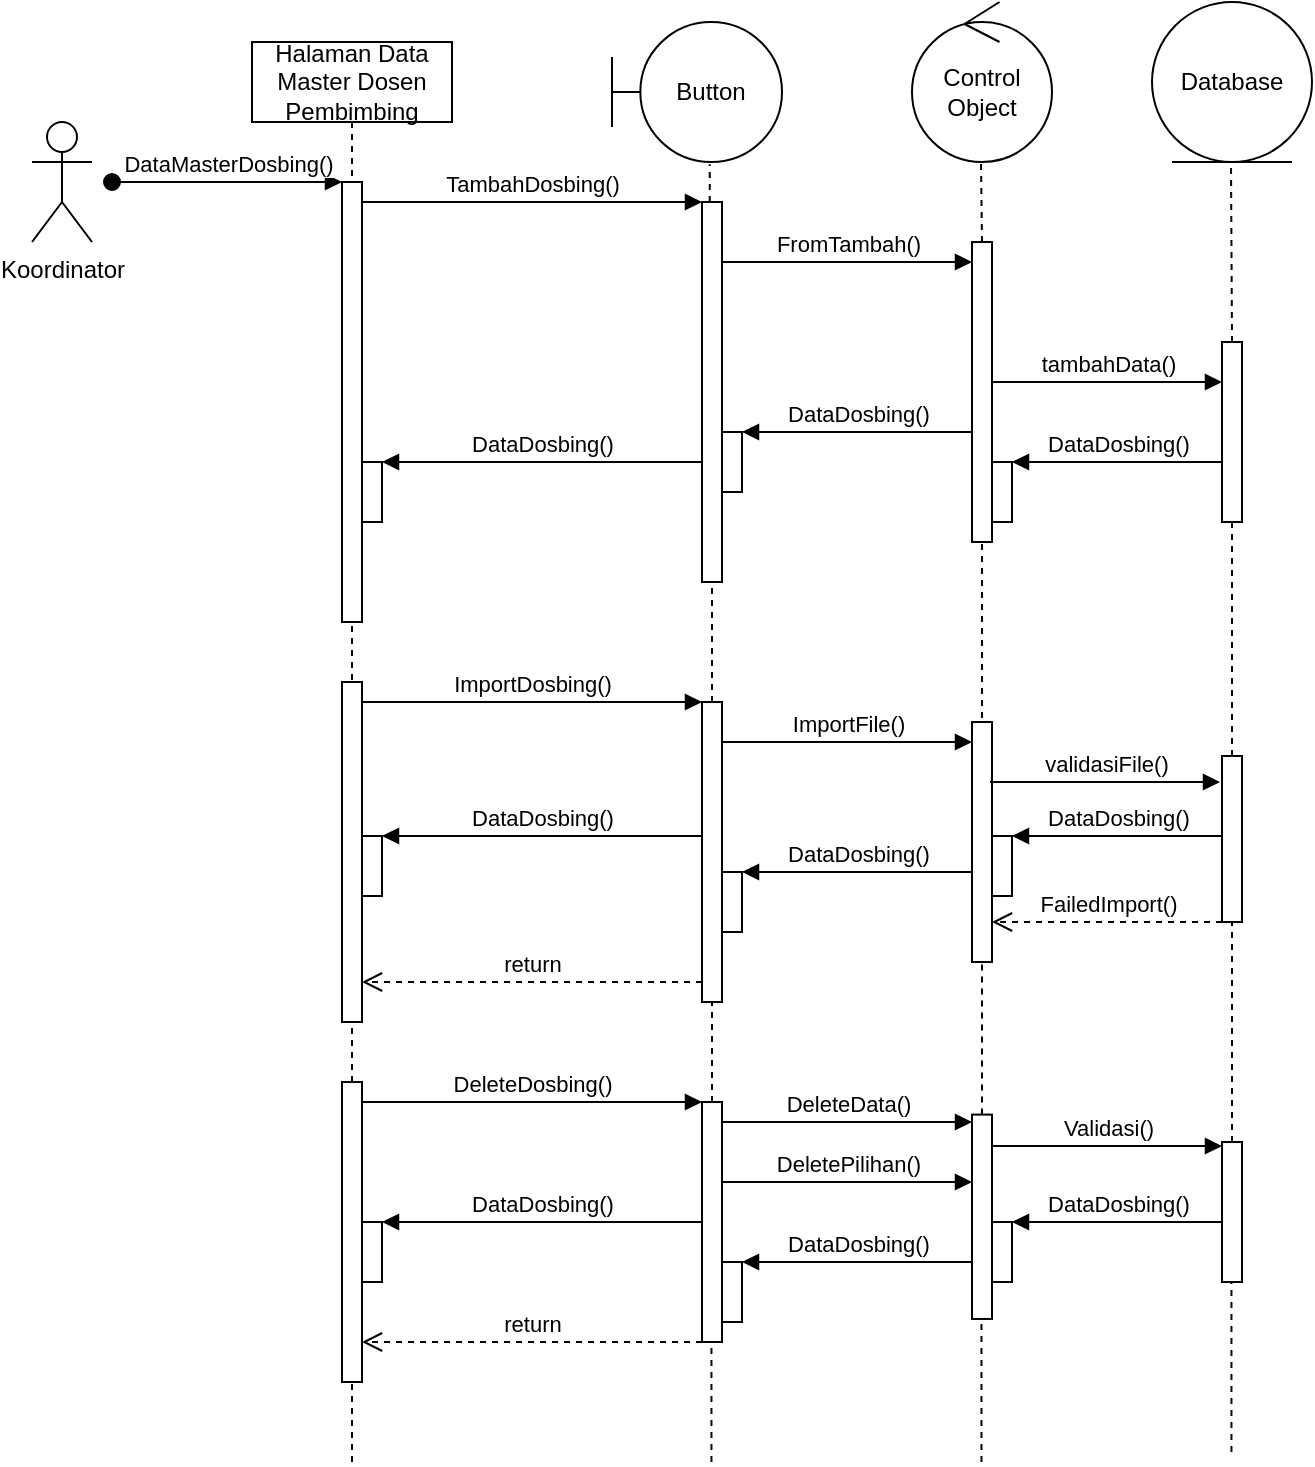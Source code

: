 <mxfile version="25.0.3">
  <diagram name="Page-1" id="VLG8_q0UeuUh3ziCszn1">
    <mxGraphModel dx="1050" dy="603" grid="1" gridSize="10" guides="1" tooltips="1" connect="1" arrows="1" fold="1" page="1" pageScale="1" pageWidth="850" pageHeight="1100" math="0" shadow="0">
      <root>
        <mxCell id="0" />
        <mxCell id="1" parent="0" />
        <mxCell id="RjdD8NQmotVLMzVAnKRM-1" value="Halaman Data Master Dosen Pembimbing" style="shape=umlLifeline;perimeter=lifelinePerimeter;whiteSpace=wrap;html=1;container=0;dropTarget=0;collapsible=0;recursiveResize=0;outlineConnect=0;portConstraint=eastwest;newEdgeStyle={&quot;edgeStyle&quot;:&quot;elbowEdgeStyle&quot;,&quot;elbow&quot;:&quot;vertical&quot;,&quot;curved&quot;:0,&quot;rounded&quot;:0};" parent="1" vertex="1">
          <mxGeometry x="215" y="170" width="100" height="370" as="geometry" />
        </mxCell>
        <mxCell id="RjdD8NQmotVLMzVAnKRM-2" value="" style="html=1;points=[];perimeter=orthogonalPerimeter;outlineConnect=0;targetShapes=umlLifeline;portConstraint=eastwest;newEdgeStyle={&quot;edgeStyle&quot;:&quot;elbowEdgeStyle&quot;,&quot;elbow&quot;:&quot;vertical&quot;,&quot;curved&quot;:0,&quot;rounded&quot;:0};" parent="RjdD8NQmotVLMzVAnKRM-1" vertex="1">
          <mxGeometry x="45" y="70" width="10" height="220" as="geometry" />
        </mxCell>
        <mxCell id="RjdD8NQmotVLMzVAnKRM-3" value="DataMasterDosbing()" style="html=1;verticalAlign=bottom;startArrow=oval;endArrow=block;startSize=8;edgeStyle=elbowEdgeStyle;elbow=vertical;curved=0;rounded=0;" parent="RjdD8NQmotVLMzVAnKRM-1" target="RjdD8NQmotVLMzVAnKRM-2" edge="1">
          <mxGeometry relative="1" as="geometry">
            <mxPoint x="-70" y="70" as="sourcePoint" />
          </mxGeometry>
        </mxCell>
        <mxCell id="xm9gQBCulE0NQXOzr0cd-5" value="DataDosbing()" style="html=1;verticalAlign=bottom;endArrow=block;edgeStyle=elbowEdgeStyle;elbow=horizontal;curved=0;rounded=0;" edge="1" parent="RjdD8NQmotVLMzVAnKRM-1">
          <mxGeometry relative="1" as="geometry">
            <mxPoint x="225" y="210" as="sourcePoint" />
            <Array as="points">
              <mxPoint x="140" y="210" />
            </Array>
            <mxPoint x="65" y="210" as="targetPoint" />
          </mxGeometry>
        </mxCell>
        <mxCell id="xm9gQBCulE0NQXOzr0cd-6" value="" style="html=1;points=[[0,0,0,0,5],[0,1,0,0,-5],[1,0,0,0,5],[1,1,0,0,-5]];perimeter=orthogonalPerimeter;outlineConnect=0;targetShapes=umlLifeline;portConstraint=eastwest;newEdgeStyle={&quot;curved&quot;:0,&quot;rounded&quot;:0};" vertex="1" parent="RjdD8NQmotVLMzVAnKRM-1">
          <mxGeometry x="55" y="210" width="10" height="30" as="geometry" />
        </mxCell>
        <mxCell id="RjdD8NQmotVLMzVAnKRM-4" value="TambahDosbing()" style="html=1;verticalAlign=bottom;endArrow=block;edgeStyle=elbowEdgeStyle;elbow=vertical;curved=0;rounded=0;" parent="1" source="RjdD8NQmotVLMzVAnKRM-2" target="RjdD8NQmotVLMzVAnKRM-42" edge="1">
          <mxGeometry relative="1" as="geometry">
            <mxPoint x="370" y="260" as="sourcePoint" />
            <Array as="points">
              <mxPoint x="355" y="250" />
            </Array>
          </mxGeometry>
        </mxCell>
        <mxCell id="RjdD8NQmotVLMzVAnKRM-6" value="Koordinator" style="shape=umlActor;verticalLabelPosition=bottom;verticalAlign=top;html=1;outlineConnect=0;" parent="1" vertex="1">
          <mxGeometry x="105" y="210" width="30" height="60" as="geometry" />
        </mxCell>
        <mxCell id="RjdD8NQmotVLMzVAnKRM-7" value="" style="group" parent="1" vertex="1" connectable="0">
          <mxGeometry x="545" y="150" width="70" height="370" as="geometry" />
        </mxCell>
        <mxCell id="RjdD8NQmotVLMzVAnKRM-8" value="Control Object" style="ellipse;shape=umlControl;whiteSpace=wrap;html=1;" parent="RjdD8NQmotVLMzVAnKRM-7" vertex="1">
          <mxGeometry width="70" height="80" as="geometry" />
        </mxCell>
        <mxCell id="RjdD8NQmotVLMzVAnKRM-9" value="" style="group" parent="RjdD8NQmotVLMzVAnKRM-7" vertex="1" connectable="0">
          <mxGeometry x="30" y="80" width="10" height="290" as="geometry" />
        </mxCell>
        <mxCell id="RjdD8NQmotVLMzVAnKRM-10" value="" style="group" parent="RjdD8NQmotVLMzVAnKRM-9" vertex="1" connectable="0">
          <mxGeometry y="40" width="10" height="250" as="geometry" />
        </mxCell>
        <mxCell id="RjdD8NQmotVLMzVAnKRM-11" value="" style="html=1;points=[[0,0,0,0,5],[0,1,0,0,-5],[1,0,0,0,5],[1,1,0,0,-5]];perimeter=orthogonalPerimeter;outlineConnect=0;targetShapes=umlLifeline;portConstraint=eastwest;newEdgeStyle={&quot;curved&quot;:0,&quot;rounded&quot;:0};" parent="RjdD8NQmotVLMzVAnKRM-10" vertex="1">
          <mxGeometry width="10" height="150" as="geometry" />
        </mxCell>
        <mxCell id="RjdD8NQmotVLMzVAnKRM-12" value="" style="endArrow=none;dashed=1;html=1;rounded=0;" parent="RjdD8NQmotVLMzVAnKRM-10" target="RjdD8NQmotVLMzVAnKRM-11" edge="1">
          <mxGeometry width="50" height="50" relative="1" as="geometry">
            <mxPoint x="5" y="250" as="sourcePoint" />
            <mxPoint x="4.5" y="210" as="targetPoint" />
          </mxGeometry>
        </mxCell>
        <mxCell id="RjdD8NQmotVLMzVAnKRM-13" value="" style="endArrow=none;dashed=1;html=1;rounded=0;" parent="RjdD8NQmotVLMzVAnKRM-9" edge="1">
          <mxGeometry width="50" height="50" relative="1" as="geometry">
            <mxPoint x="5" y="40" as="sourcePoint" />
            <mxPoint x="4.5" as="targetPoint" />
          </mxGeometry>
        </mxCell>
        <mxCell id="xm9gQBCulE0NQXOzr0cd-7" value="DataDosbing()" style="html=1;verticalAlign=bottom;endArrow=block;edgeStyle=elbowEdgeStyle;elbow=vertical;curved=0;rounded=0;" edge="1" parent="RjdD8NQmotVLMzVAnKRM-7">
          <mxGeometry relative="1" as="geometry">
            <mxPoint x="155" y="230" as="sourcePoint" />
            <Array as="points">
              <mxPoint x="125" y="230" />
            </Array>
            <mxPoint x="50" y="230" as="targetPoint" />
          </mxGeometry>
        </mxCell>
        <mxCell id="xm9gQBCulE0NQXOzr0cd-8" value="" style="html=1;points=[[0,0,0,0,5],[0,1,0,0,-5],[1,0,0,0,5],[1,1,0,0,-5]];perimeter=orthogonalPerimeter;outlineConnect=0;targetShapes=umlLifeline;portConstraint=eastwest;newEdgeStyle={&quot;curved&quot;:0,&quot;rounded&quot;:0};" vertex="1" parent="RjdD8NQmotVLMzVAnKRM-7">
          <mxGeometry x="40" y="230" width="10" height="30" as="geometry" />
        </mxCell>
        <mxCell id="RjdD8NQmotVLMzVAnKRM-14" value="FromTambah()" style="html=1;verticalAlign=bottom;endArrow=block;edgeStyle=elbowEdgeStyle;elbow=vertical;curved=0;rounded=0;" parent="1" edge="1">
          <mxGeometry relative="1" as="geometry">
            <mxPoint x="450" y="280" as="sourcePoint" />
            <Array as="points">
              <mxPoint x="523" y="280" />
            </Array>
            <mxPoint x="575" y="280" as="targetPoint" />
          </mxGeometry>
        </mxCell>
        <mxCell id="RjdD8NQmotVLMzVAnKRM-15" value="tambahData()" style="html=1;verticalAlign=bottom;endArrow=block;edgeStyle=elbowEdgeStyle;elbow=vertical;curved=0;rounded=0;" parent="1" source="RjdD8NQmotVLMzVAnKRM-11" target="RjdD8NQmotVLMzVAnKRM-29" edge="1">
          <mxGeometry relative="1" as="geometry">
            <mxPoint x="615" y="340" as="sourcePoint" />
            <Array as="points">
              <mxPoint x="668" y="340" />
            </Array>
            <mxPoint x="715" y="340" as="targetPoint" />
          </mxGeometry>
        </mxCell>
        <mxCell id="RjdD8NQmotVLMzVAnKRM-16" value="Database" style="ellipse;shape=umlEntity;whiteSpace=wrap;html=1;" parent="1" vertex="1">
          <mxGeometry x="665" y="150" width="80" height="80" as="geometry" />
        </mxCell>
        <mxCell id="RjdD8NQmotVLMzVAnKRM-17" value="" style="endArrow=none;dashed=1;html=1;rounded=0;" parent="1" edge="1">
          <mxGeometry width="50" height="50" relative="1" as="geometry">
            <mxPoint x="705" y="320" as="sourcePoint" />
            <mxPoint x="704.5" y="230" as="targetPoint" />
          </mxGeometry>
        </mxCell>
        <mxCell id="RjdD8NQmotVLMzVAnKRM-18" value="DataDosbing()" style="html=1;verticalAlign=bottom;endArrow=block;edgeStyle=elbowEdgeStyle;elbow=horizontal;curved=0;rounded=0;" parent="1" edge="1">
          <mxGeometry relative="1" as="geometry">
            <mxPoint x="575" y="365" as="sourcePoint" />
            <Array as="points">
              <mxPoint x="535" y="365" />
            </Array>
            <mxPoint x="460" y="365" as="targetPoint" />
          </mxGeometry>
        </mxCell>
        <mxCell id="RjdD8NQmotVLMzVAnKRM-19" value="" style="html=1;points=[];perimeter=orthogonalPerimeter;outlineConnect=0;targetShapes=umlLifeline;portConstraint=eastwest;newEdgeStyle={&quot;edgeStyle&quot;:&quot;elbowEdgeStyle&quot;,&quot;elbow&quot;:&quot;vertical&quot;,&quot;curved&quot;:0,&quot;rounded&quot;:0};" parent="1" vertex="1">
          <mxGeometry x="260" y="490" width="10" height="170" as="geometry" />
        </mxCell>
        <mxCell id="RjdD8NQmotVLMzVAnKRM-20" value="ImportDosbing()" style="html=1;verticalAlign=bottom;endArrow=block;edgeStyle=elbowEdgeStyle;elbow=vertical;curved=0;rounded=0;" parent="1" edge="1">
          <mxGeometry relative="1" as="geometry">
            <mxPoint x="270" y="500" as="sourcePoint" />
            <Array as="points">
              <mxPoint x="355" y="500" />
            </Array>
            <mxPoint x="440" y="500" as="targetPoint" />
          </mxGeometry>
        </mxCell>
        <mxCell id="RjdD8NQmotVLMzVAnKRM-21" value="" style="html=1;points=[];perimeter=orthogonalPerimeter;outlineConnect=0;targetShapes=umlLifeline;portConstraint=eastwest;newEdgeStyle={&quot;edgeStyle&quot;:&quot;elbowEdgeStyle&quot;,&quot;elbow&quot;:&quot;vertical&quot;,&quot;curved&quot;:0,&quot;rounded&quot;:0};" parent="1" vertex="1">
          <mxGeometry x="440" y="500" width="10" height="150" as="geometry" />
        </mxCell>
        <mxCell id="RjdD8NQmotVLMzVAnKRM-22" value="" style="group" parent="1" vertex="1" connectable="0">
          <mxGeometry x="575" y="510" width="10" height="370" as="geometry" />
        </mxCell>
        <mxCell id="RjdD8NQmotVLMzVAnKRM-23" value="" style="html=1;points=[[0,0,0,0,5],[0,1,0,0,-5],[1,0,0,0,5],[1,1,0,0,-5]];perimeter=orthogonalPerimeter;outlineConnect=0;targetShapes=umlLifeline;portConstraint=eastwest;newEdgeStyle={&quot;curved&quot;:0,&quot;rounded&quot;:0};" parent="RjdD8NQmotVLMzVAnKRM-22" vertex="1">
          <mxGeometry width="10" height="120" as="geometry" />
        </mxCell>
        <mxCell id="RjdD8NQmotVLMzVAnKRM-24" value="" style="group" parent="RjdD8NQmotVLMzVAnKRM-22" vertex="1" connectable="0">
          <mxGeometry y="135" width="10" height="235" as="geometry" />
        </mxCell>
        <mxCell id="RjdD8NQmotVLMzVAnKRM-25" value="" style="html=1;points=[];perimeter=orthogonalPerimeter;outlineConnect=0;targetShapes=umlLifeline;portConstraint=eastwest;newEdgeStyle={&quot;edgeStyle&quot;:&quot;elbowEdgeStyle&quot;,&quot;elbow&quot;:&quot;vertical&quot;,&quot;curved&quot;:0,&quot;rounded&quot;:0};" parent="RjdD8NQmotVLMzVAnKRM-24" vertex="1">
          <mxGeometry y="61.304" width="10" height="102.174" as="geometry" />
        </mxCell>
        <mxCell id="RjdD8NQmotVLMzVAnKRM-26" value="" style="endArrow=none;dashed=1;html=1;rounded=0;" parent="RjdD8NQmotVLMzVAnKRM-24" target="RjdD8NQmotVLMzVAnKRM-25" edge="1">
          <mxGeometry width="50" height="50" relative="1" as="geometry">
            <mxPoint x="4.73" y="235.0" as="sourcePoint" />
            <mxPoint x="4.73" y="204.348" as="targetPoint" />
          </mxGeometry>
        </mxCell>
        <mxCell id="RjdD8NQmotVLMzVAnKRM-27" value="" style="endArrow=none;dashed=1;html=1;rounded=0;" parent="RjdD8NQmotVLMzVAnKRM-22" source="RjdD8NQmotVLMzVAnKRM-25" target="RjdD8NQmotVLMzVAnKRM-23" edge="1">
          <mxGeometry width="50" height="50" relative="1" as="geometry">
            <mxPoint x="4.78" y="185" as="sourcePoint" />
            <mxPoint x="5" y="135" as="targetPoint" />
          </mxGeometry>
        </mxCell>
        <mxCell id="RjdD8NQmotVLMzVAnKRM-28" value="" style="endArrow=none;dashed=1;html=1;rounded=0;" parent="1" source="RjdD8NQmotVLMzVAnKRM-30" target="RjdD8NQmotVLMzVAnKRM-29" edge="1">
          <mxGeometry width="50" height="50" relative="1" as="geometry">
            <mxPoint x="705" y="520" as="sourcePoint" />
            <mxPoint x="704.5" y="480" as="targetPoint" />
          </mxGeometry>
        </mxCell>
        <mxCell id="RjdD8NQmotVLMzVAnKRM-29" value="" style="html=1;points=[[0,0,0,0,5],[0,1,0,0,-5],[1,0,0,0,5],[1,1,0,0,-5]];perimeter=orthogonalPerimeter;outlineConnect=0;targetShapes=umlLifeline;portConstraint=eastwest;newEdgeStyle={&quot;curved&quot;:0,&quot;rounded&quot;:0};" parent="1" vertex="1">
          <mxGeometry x="700" y="320" width="10" height="90" as="geometry" />
        </mxCell>
        <mxCell id="RjdD8NQmotVLMzVAnKRM-30" value="" style="html=1;points=[[0,0,0,0,5],[0,1,0,0,-5],[1,0,0,0,5],[1,1,0,0,-5]];perimeter=orthogonalPerimeter;outlineConnect=0;targetShapes=umlLifeline;portConstraint=eastwest;newEdgeStyle={&quot;curved&quot;:0,&quot;rounded&quot;:0};" parent="1" vertex="1">
          <mxGeometry x="700" y="527" width="10" height="83" as="geometry" />
        </mxCell>
        <mxCell id="RjdD8NQmotVLMzVAnKRM-31" value="" style="html=1;points=[];perimeter=orthogonalPerimeter;outlineConnect=0;targetShapes=umlLifeline;portConstraint=eastwest;newEdgeStyle={&quot;edgeStyle&quot;:&quot;elbowEdgeStyle&quot;,&quot;elbow&quot;:&quot;vertical&quot;,&quot;curved&quot;:0,&quot;rounded&quot;:0};" parent="1" vertex="1">
          <mxGeometry x="260" y="690" width="10" height="150" as="geometry" />
        </mxCell>
        <mxCell id="RjdD8NQmotVLMzVAnKRM-32" value="" style="endArrow=none;dashed=1;html=1;rounded=0;" parent="1" source="RjdD8NQmotVLMzVAnKRM-31" target="RjdD8NQmotVLMzVAnKRM-19" edge="1">
          <mxGeometry width="50" height="50" relative="1" as="geometry">
            <mxPoint x="264.78" y="690" as="sourcePoint" />
            <mxPoint x="264.78" y="660" as="targetPoint" />
          </mxGeometry>
        </mxCell>
        <mxCell id="RjdD8NQmotVLMzVAnKRM-33" value="DeleteDosbing()" style="html=1;verticalAlign=bottom;endArrow=block;edgeStyle=elbowEdgeStyle;elbow=vertical;curved=0;rounded=0;" parent="1" edge="1">
          <mxGeometry relative="1" as="geometry">
            <mxPoint x="270" y="700" as="sourcePoint" />
            <Array as="points">
              <mxPoint x="355" y="700" />
            </Array>
            <mxPoint x="440" y="700" as="targetPoint" />
          </mxGeometry>
        </mxCell>
        <mxCell id="RjdD8NQmotVLMzVAnKRM-34" value="" style="endArrow=none;dashed=1;html=1;rounded=0;" parent="1" target="RjdD8NQmotVLMzVAnKRM-31" edge="1">
          <mxGeometry width="50" height="50" relative="1" as="geometry">
            <mxPoint x="265" y="880" as="sourcePoint" />
            <mxPoint x="264.73" y="840" as="targetPoint" />
          </mxGeometry>
        </mxCell>
        <mxCell id="RjdD8NQmotVLMzVAnKRM-35" value="" style="html=1;points=[];perimeter=orthogonalPerimeter;outlineConnect=0;targetShapes=umlLifeline;portConstraint=eastwest;newEdgeStyle={&quot;edgeStyle&quot;:&quot;elbowEdgeStyle&quot;,&quot;elbow&quot;:&quot;vertical&quot;,&quot;curved&quot;:0,&quot;rounded&quot;:0};" parent="1" vertex="1">
          <mxGeometry x="440" y="700" width="10" height="120" as="geometry" />
        </mxCell>
        <mxCell id="RjdD8NQmotVLMzVAnKRM-36" value="" style="endArrow=none;dashed=1;html=1;rounded=0;" parent="1" source="RjdD8NQmotVLMzVAnKRM-35" target="RjdD8NQmotVLMzVAnKRM-21" edge="1">
          <mxGeometry width="50" height="50" relative="1" as="geometry">
            <mxPoint x="444.78" y="700" as="sourcePoint" />
            <mxPoint x="445" y="670" as="targetPoint" />
          </mxGeometry>
        </mxCell>
        <mxCell id="RjdD8NQmotVLMzVAnKRM-37" value="" style="endArrow=none;dashed=1;html=1;rounded=0;" parent="1" target="RjdD8NQmotVLMzVAnKRM-35" edge="1">
          <mxGeometry width="50" height="50" relative="1" as="geometry">
            <mxPoint x="444.73" y="880" as="sourcePoint" />
            <mxPoint x="444.73" y="850" as="targetPoint" />
          </mxGeometry>
        </mxCell>
        <mxCell id="RjdD8NQmotVLMzVAnKRM-38" value="" style="html=1;points=[];perimeter=orthogonalPerimeter;outlineConnect=0;targetShapes=umlLifeline;portConstraint=eastwest;newEdgeStyle={&quot;edgeStyle&quot;:&quot;elbowEdgeStyle&quot;,&quot;elbow&quot;:&quot;vertical&quot;,&quot;curved&quot;:0,&quot;rounded&quot;:0};" parent="1" vertex="1">
          <mxGeometry x="700" y="720" width="10" height="70" as="geometry" />
        </mxCell>
        <mxCell id="RjdD8NQmotVLMzVAnKRM-39" value="" style="endArrow=none;dashed=1;html=1;rounded=0;" parent="1" source="RjdD8NQmotVLMzVAnKRM-38" target="RjdD8NQmotVLMzVAnKRM-30" edge="1">
          <mxGeometry width="50" height="50" relative="1" as="geometry">
            <mxPoint x="704.78" y="695" as="sourcePoint" />
            <mxPoint x="705" y="645" as="targetPoint" />
          </mxGeometry>
        </mxCell>
        <mxCell id="RjdD8NQmotVLMzVAnKRM-40" value="" style="endArrow=none;dashed=1;html=1;rounded=0;" parent="1" target="RjdD8NQmotVLMzVAnKRM-38" edge="1">
          <mxGeometry width="50" height="50" relative="1" as="geometry">
            <mxPoint x="704.73" y="875" as="sourcePoint" />
            <mxPoint x="704.73" y="845" as="targetPoint" />
          </mxGeometry>
        </mxCell>
        <mxCell id="RjdD8NQmotVLMzVAnKRM-41" value="Button" style="shape=umlBoundary;whiteSpace=wrap;html=1;" parent="1" vertex="1">
          <mxGeometry x="395" y="160" width="85" height="70" as="geometry" />
        </mxCell>
        <mxCell id="RjdD8NQmotVLMzVAnKRM-42" value="" style="html=1;points=[];perimeter=orthogonalPerimeter;outlineConnect=0;targetShapes=umlLifeline;portConstraint=eastwest;newEdgeStyle={&quot;edgeStyle&quot;:&quot;elbowEdgeStyle&quot;,&quot;elbow&quot;:&quot;vertical&quot;,&quot;curved&quot;:0,&quot;rounded&quot;:0};" parent="1" vertex="1">
          <mxGeometry x="440" y="250" width="10" height="190" as="geometry" />
        </mxCell>
        <mxCell id="RjdD8NQmotVLMzVAnKRM-43" value="" style="html=1;points=[[0,0,0,0,5],[0,1,0,0,-5],[1,0,0,0,5],[1,1,0,0,-5]];perimeter=orthogonalPerimeter;outlineConnect=0;targetShapes=umlLifeline;portConstraint=eastwest;newEdgeStyle={&quot;curved&quot;:0,&quot;rounded&quot;:0};" parent="1" vertex="1">
          <mxGeometry x="450" y="365" width="10" height="30" as="geometry" />
        </mxCell>
        <mxCell id="RjdD8NQmotVLMzVAnKRM-44" value="" style="endArrow=none;dashed=1;html=1;rounded=0;" parent="1" source="RjdD8NQmotVLMzVAnKRM-21" target="RjdD8NQmotVLMzVAnKRM-42" edge="1">
          <mxGeometry width="50" height="50" relative="1" as="geometry">
            <mxPoint x="444.58" y="480" as="sourcePoint" />
            <mxPoint x="444.58" y="450" as="targetPoint" />
          </mxGeometry>
        </mxCell>
        <mxCell id="RjdD8NQmotVLMzVAnKRM-45" value="" style="endArrow=none;dashed=1;html=1;rounded=0;entryX=0.575;entryY=1.016;entryDx=0;entryDy=0;entryPerimeter=0;" parent="1" source="RjdD8NQmotVLMzVAnKRM-42" target="RjdD8NQmotVLMzVAnKRM-41" edge="1">
          <mxGeometry width="50" height="50" relative="1" as="geometry">
            <mxPoint x="444.58" y="240" as="sourcePoint" />
            <mxPoint x="445" y="240" as="targetPoint" />
          </mxGeometry>
        </mxCell>
        <mxCell id="RjdD8NQmotVLMzVAnKRM-46" value="DataDosbing()" style="html=1;verticalAlign=bottom;endArrow=block;edgeStyle=elbowEdgeStyle;elbow=horizontal;curved=0;rounded=0;" parent="1" edge="1">
          <mxGeometry relative="1" as="geometry">
            <mxPoint x="575" y="585" as="sourcePoint" />
            <Array as="points">
              <mxPoint x="535" y="585" />
            </Array>
            <mxPoint x="460" y="585" as="targetPoint" />
          </mxGeometry>
        </mxCell>
        <mxCell id="RjdD8NQmotVLMzVAnKRM-47" value="" style="html=1;points=[[0,0,0,0,5],[0,1,0,0,-5],[1,0,0,0,5],[1,1,0,0,-5]];perimeter=orthogonalPerimeter;outlineConnect=0;targetShapes=umlLifeline;portConstraint=eastwest;newEdgeStyle={&quot;curved&quot;:0,&quot;rounded&quot;:0};" parent="1" vertex="1">
          <mxGeometry x="450" y="585" width="10" height="30" as="geometry" />
        </mxCell>
        <mxCell id="RjdD8NQmotVLMzVAnKRM-50" value="DataDosbing()" style="html=1;verticalAlign=bottom;endArrow=block;edgeStyle=elbowEdgeStyle;elbow=vertical;curved=0;rounded=0;" parent="1" edge="1">
          <mxGeometry relative="1" as="geometry">
            <mxPoint x="700" y="567" as="sourcePoint" />
            <Array as="points">
              <mxPoint x="670" y="567" />
            </Array>
            <mxPoint x="595" y="567" as="targetPoint" />
          </mxGeometry>
        </mxCell>
        <mxCell id="RjdD8NQmotVLMzVAnKRM-51" value="" style="html=1;points=[[0,0,0,0,5],[0,1,0,0,-5],[1,0,0,0,5],[1,1,0,0,-5]];perimeter=orthogonalPerimeter;outlineConnect=0;targetShapes=umlLifeline;portConstraint=eastwest;newEdgeStyle={&quot;curved&quot;:0,&quot;rounded&quot;:0};" parent="1" vertex="1">
          <mxGeometry x="585" y="567" width="10" height="30" as="geometry" />
        </mxCell>
        <mxCell id="RjdD8NQmotVLMzVAnKRM-52" value="return" style="html=1;verticalAlign=bottom;endArrow=open;dashed=1;endSize=8;edgeStyle=elbowEdgeStyle;elbow=vertical;curved=0;rounded=0;" parent="1" edge="1">
          <mxGeometry relative="1" as="geometry">
            <mxPoint x="270" y="640" as="targetPoint" />
            <Array as="points">
              <mxPoint x="365" y="640" />
            </Array>
            <mxPoint x="440" y="640" as="sourcePoint" />
          </mxGeometry>
        </mxCell>
        <mxCell id="RjdD8NQmotVLMzVAnKRM-53" value="return" style="html=1;verticalAlign=bottom;endArrow=open;dashed=1;endSize=8;edgeStyle=elbowEdgeStyle;elbow=vertical;curved=0;rounded=0;" parent="1" edge="1">
          <mxGeometry relative="1" as="geometry">
            <mxPoint x="270" y="820" as="targetPoint" />
            <Array as="points">
              <mxPoint x="365" y="820" />
            </Array>
            <mxPoint x="440" y="820" as="sourcePoint" />
          </mxGeometry>
        </mxCell>
        <mxCell id="RjdD8NQmotVLMzVAnKRM-54" value="validasiFile()" style="html=1;verticalAlign=bottom;endArrow=block;edgeStyle=elbowEdgeStyle;elbow=vertical;curved=0;rounded=0;" parent="1" edge="1">
          <mxGeometry relative="1" as="geometry">
            <mxPoint x="584" y="540" as="sourcePoint" />
            <Array as="points">
              <mxPoint x="667" y="540" />
            </Array>
            <mxPoint x="699" y="540" as="targetPoint" />
          </mxGeometry>
        </mxCell>
        <mxCell id="RjdD8NQmotVLMzVAnKRM-55" value="ImportFile()" style="html=1;verticalAlign=bottom;endArrow=block;edgeStyle=elbowEdgeStyle;elbow=vertical;curved=0;rounded=0;" parent="1" edge="1">
          <mxGeometry relative="1" as="geometry">
            <mxPoint x="450" y="520" as="sourcePoint" />
            <Array as="points">
              <mxPoint x="523" y="520" />
            </Array>
            <mxPoint x="575" y="520" as="targetPoint" />
          </mxGeometry>
        </mxCell>
        <mxCell id="RjdD8NQmotVLMzVAnKRM-56" value="Validasi()" style="html=1;verticalAlign=bottom;endArrow=block;edgeStyle=elbowEdgeStyle;elbow=vertical;curved=0;rounded=0;" parent="1" edge="1">
          <mxGeometry relative="1" as="geometry">
            <mxPoint x="585" y="722" as="sourcePoint" />
            <Array as="points">
              <mxPoint x="668" y="722" />
            </Array>
            <mxPoint x="700" y="722" as="targetPoint" />
          </mxGeometry>
        </mxCell>
        <mxCell id="RjdD8NQmotVLMzVAnKRM-57" value="DeleteData()" style="html=1;verticalAlign=bottom;endArrow=block;edgeStyle=elbowEdgeStyle;elbow=vertical;curved=0;rounded=0;" parent="1" edge="1">
          <mxGeometry relative="1" as="geometry">
            <mxPoint x="450" y="710" as="sourcePoint" />
            <Array as="points">
              <mxPoint x="523" y="710" />
            </Array>
            <mxPoint x="575" y="710" as="targetPoint" />
          </mxGeometry>
        </mxCell>
        <mxCell id="xm9gQBCulE0NQXOzr0cd-1" value="DataDosbing()" style="html=1;verticalAlign=bottom;endArrow=block;edgeStyle=elbowEdgeStyle;elbow=horizontal;curved=0;rounded=0;" edge="1" parent="1" source="RjdD8NQmotVLMzVAnKRM-21">
          <mxGeometry relative="1" as="geometry">
            <mxPoint x="395" y="567" as="sourcePoint" />
            <Array as="points">
              <mxPoint x="355" y="567" />
            </Array>
            <mxPoint x="280" y="567" as="targetPoint" />
          </mxGeometry>
        </mxCell>
        <mxCell id="xm9gQBCulE0NQXOzr0cd-2" value="" style="html=1;points=[[0,0,0,0,5],[0,1,0,0,-5],[1,0,0,0,5],[1,1,0,0,-5]];perimeter=orthogonalPerimeter;outlineConnect=0;targetShapes=umlLifeline;portConstraint=eastwest;newEdgeStyle={&quot;curved&quot;:0,&quot;rounded&quot;:0};" vertex="1" parent="1">
          <mxGeometry x="270" y="567" width="10" height="30" as="geometry" />
        </mxCell>
        <mxCell id="xm9gQBCulE0NQXOzr0cd-9" value="FailedImport()" style="html=1;verticalAlign=bottom;endArrow=open;dashed=1;endSize=8;edgeStyle=elbowEdgeStyle;elbow=vertical;curved=0;rounded=0;" edge="1" parent="1">
          <mxGeometry relative="1" as="geometry">
            <mxPoint x="585" y="610" as="targetPoint" />
            <Array as="points" />
            <mxPoint x="700" y="610" as="sourcePoint" />
          </mxGeometry>
        </mxCell>
        <mxCell id="xm9gQBCulE0NQXOzr0cd-10" value="DataDosbing()" style="html=1;verticalAlign=bottom;endArrow=block;edgeStyle=elbowEdgeStyle;elbow=horizontal;curved=0;rounded=0;" edge="1" parent="1">
          <mxGeometry relative="1" as="geometry">
            <mxPoint x="575" y="780" as="sourcePoint" />
            <Array as="points">
              <mxPoint x="535" y="780" />
            </Array>
            <mxPoint x="460" y="780" as="targetPoint" />
          </mxGeometry>
        </mxCell>
        <mxCell id="xm9gQBCulE0NQXOzr0cd-11" value="" style="html=1;points=[[0,0,0,0,5],[0,1,0,0,-5],[1,0,0,0,5],[1,1,0,0,-5]];perimeter=orthogonalPerimeter;outlineConnect=0;targetShapes=umlLifeline;portConstraint=eastwest;newEdgeStyle={&quot;curved&quot;:0,&quot;rounded&quot;:0};" vertex="1" parent="1">
          <mxGeometry x="450" y="780" width="10" height="30" as="geometry" />
        </mxCell>
        <mxCell id="xm9gQBCulE0NQXOzr0cd-12" value="DataDosbing()" style="html=1;verticalAlign=bottom;endArrow=block;edgeStyle=elbowEdgeStyle;elbow=horizontal;curved=0;rounded=0;" edge="1" parent="1">
          <mxGeometry relative="1" as="geometry">
            <mxPoint x="440" y="760" as="sourcePoint" />
            <Array as="points">
              <mxPoint x="355" y="760" />
            </Array>
            <mxPoint x="280" y="760" as="targetPoint" />
          </mxGeometry>
        </mxCell>
        <mxCell id="xm9gQBCulE0NQXOzr0cd-13" value="" style="html=1;points=[[0,0,0,0,5],[0,1,0,0,-5],[1,0,0,0,5],[1,1,0,0,-5]];perimeter=orthogonalPerimeter;outlineConnect=0;targetShapes=umlLifeline;portConstraint=eastwest;newEdgeStyle={&quot;curved&quot;:0,&quot;rounded&quot;:0};" vertex="1" parent="1">
          <mxGeometry x="270" y="760" width="10" height="30" as="geometry" />
        </mxCell>
        <mxCell id="xm9gQBCulE0NQXOzr0cd-14" value="DataDosbing()" style="html=1;verticalAlign=bottom;endArrow=block;edgeStyle=elbowEdgeStyle;elbow=vertical;curved=0;rounded=0;" edge="1" parent="1">
          <mxGeometry relative="1" as="geometry">
            <mxPoint x="700" y="760" as="sourcePoint" />
            <Array as="points">
              <mxPoint x="670" y="760" />
            </Array>
            <mxPoint x="595" y="760" as="targetPoint" />
          </mxGeometry>
        </mxCell>
        <mxCell id="xm9gQBCulE0NQXOzr0cd-15" value="" style="html=1;points=[[0,0,0,0,5],[0,1,0,0,-5],[1,0,0,0,5],[1,1,0,0,-5]];perimeter=orthogonalPerimeter;outlineConnect=0;targetShapes=umlLifeline;portConstraint=eastwest;newEdgeStyle={&quot;curved&quot;:0,&quot;rounded&quot;:0};" vertex="1" parent="1">
          <mxGeometry x="585" y="760" width="10" height="30" as="geometry" />
        </mxCell>
        <mxCell id="xm9gQBCulE0NQXOzr0cd-16" value="DeletePilihan()" style="html=1;verticalAlign=bottom;endArrow=block;edgeStyle=elbowEdgeStyle;elbow=vertical;curved=0;rounded=0;" edge="1" parent="1">
          <mxGeometry relative="1" as="geometry">
            <mxPoint x="450" y="740" as="sourcePoint" />
            <Array as="points">
              <mxPoint x="523" y="740" />
            </Array>
            <mxPoint x="575" y="740" as="targetPoint" />
          </mxGeometry>
        </mxCell>
      </root>
    </mxGraphModel>
  </diagram>
</mxfile>
